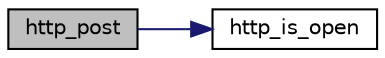 digraph "http_post"
{
 // LATEX_PDF_SIZE
  edge [fontname="Helvetica",fontsize="10",labelfontname="Helvetica",labelfontsize="10"];
  node [fontname="Helvetica",fontsize="10",shape=record];
  rankdir="LR";
  Node1 [label="http_post",height=0.2,width=0.4,color="black", fillcolor="grey75", style="filled", fontcolor="black",tooltip="Send an HTTP POST request."];
  Node1 -> Node2 [color="midnightblue",fontsize="10",style="solid",fontname="Helvetica"];
  Node2 [label="http_is_open",height=0.2,width=0.4,color="black", fillcolor="white", style="filled",URL="$http__lib_8c.html#a905bfd171c3184db6dee1d1c89a56ba9",tooltip="Tells whether an HTTP session is still open, or has been closed by the server."];
}
